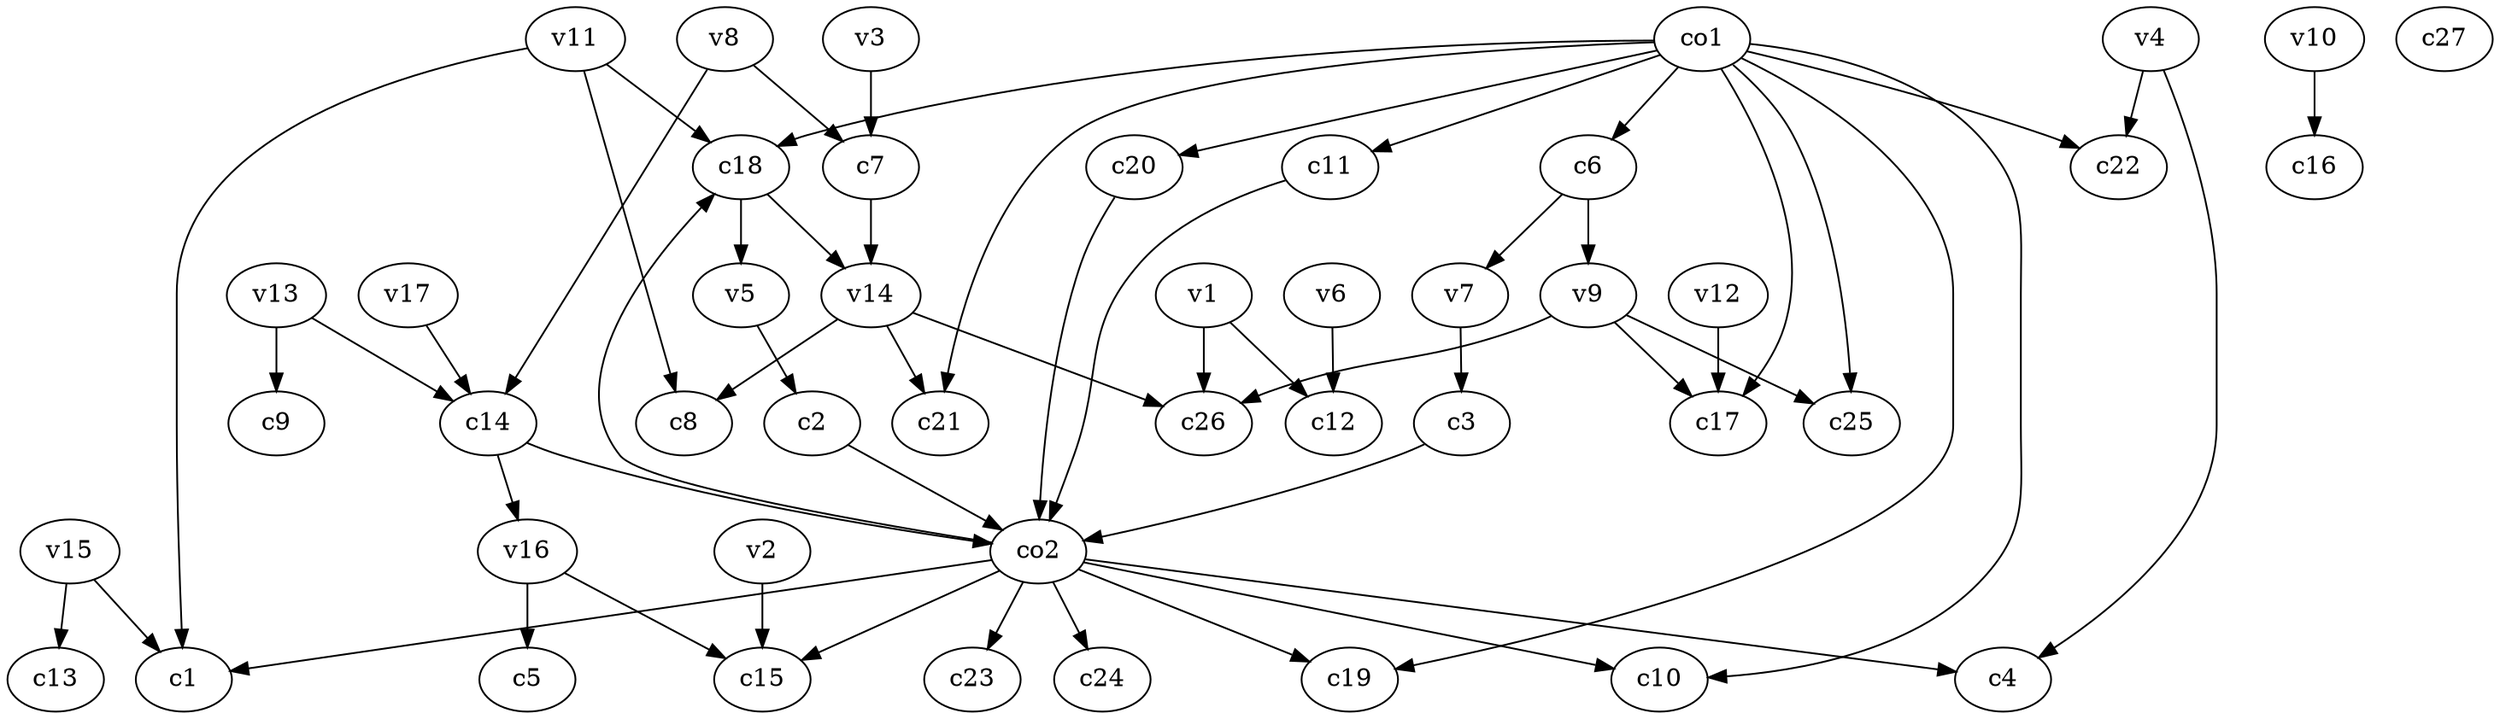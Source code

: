 strict digraph  {
c1;
c2;
c3;
c4;
c5;
c6;
c7;
c8;
c9;
c10;
c11;
c12;
c13;
c14;
c15;
c16;
c17;
c18;
c19;
c20;
c21;
c22;
c23;
c24;
c25;
c26;
c27;
v1;
v2;
v3;
v4;
v5;
v6;
v7;
v8;
v9;
v10;
v11;
v12;
v13;
v14;
v15;
v16;
v17;
co1;
co2;
c2 -> co2  [weight=1];
c3 -> co2  [weight=1];
c6 -> v9  [weight=1];
c6 -> v7  [weight=1];
c7 -> v14  [weight=1];
c11 -> co2  [weight=1];
c14 -> v16  [weight=1];
c14 -> co2  [weight=1];
c18 -> v14  [weight=1];
c18 -> v5  [weight=1];
c20 -> co2  [weight=1];
v1 -> c12  [weight=1];
v1 -> c26  [weight=1];
v2 -> c15  [weight=1];
v3 -> c7  [weight=1];
v4 -> c22  [weight=1];
v4 -> c4  [weight=1];
v5 -> c2  [weight=1];
v6 -> c12  [weight=1];
v7 -> c3  [weight=1];
v8 -> c7  [weight=1];
v8 -> c14  [weight=1];
v9 -> c17  [weight=1];
v9 -> c25  [weight=1];
v9 -> c26  [weight=1];
v10 -> c16  [weight=1];
v11 -> c18  [weight=1];
v11 -> c1  [weight=1];
v11 -> c8  [weight=1];
v12 -> c17  [weight=1];
v13 -> c9  [weight=1];
v13 -> c14  [weight=1];
v14 -> c8  [weight=1];
v14 -> c21  [weight=1];
v14 -> c26  [weight=1];
v15 -> c13  [weight=1];
v15 -> c1  [weight=1];
v16 -> c5  [weight=1];
v16 -> c15  [weight=1];
v17 -> c14  [weight=1];
co1 -> c21  [weight=1];
co1 -> c22  [weight=1];
co1 -> c20  [weight=1];
co1 -> c10  [weight=1];
co1 -> c11  [weight=1];
co1 -> c6  [weight=1];
co1 -> c19  [weight=1];
co1 -> c18  [weight=1];
co1 -> c25  [weight=1];
co1 -> c17  [weight=1];
co2 -> c23  [weight=1];
co2 -> c15  [weight=1];
co2 -> c4  [weight=1];
co2 -> c19  [weight=1];
co2 -> c24  [weight=1];
co2 -> c18  [weight=1];
co2 -> c1  [weight=1];
co2 -> c10  [weight=1];
}
